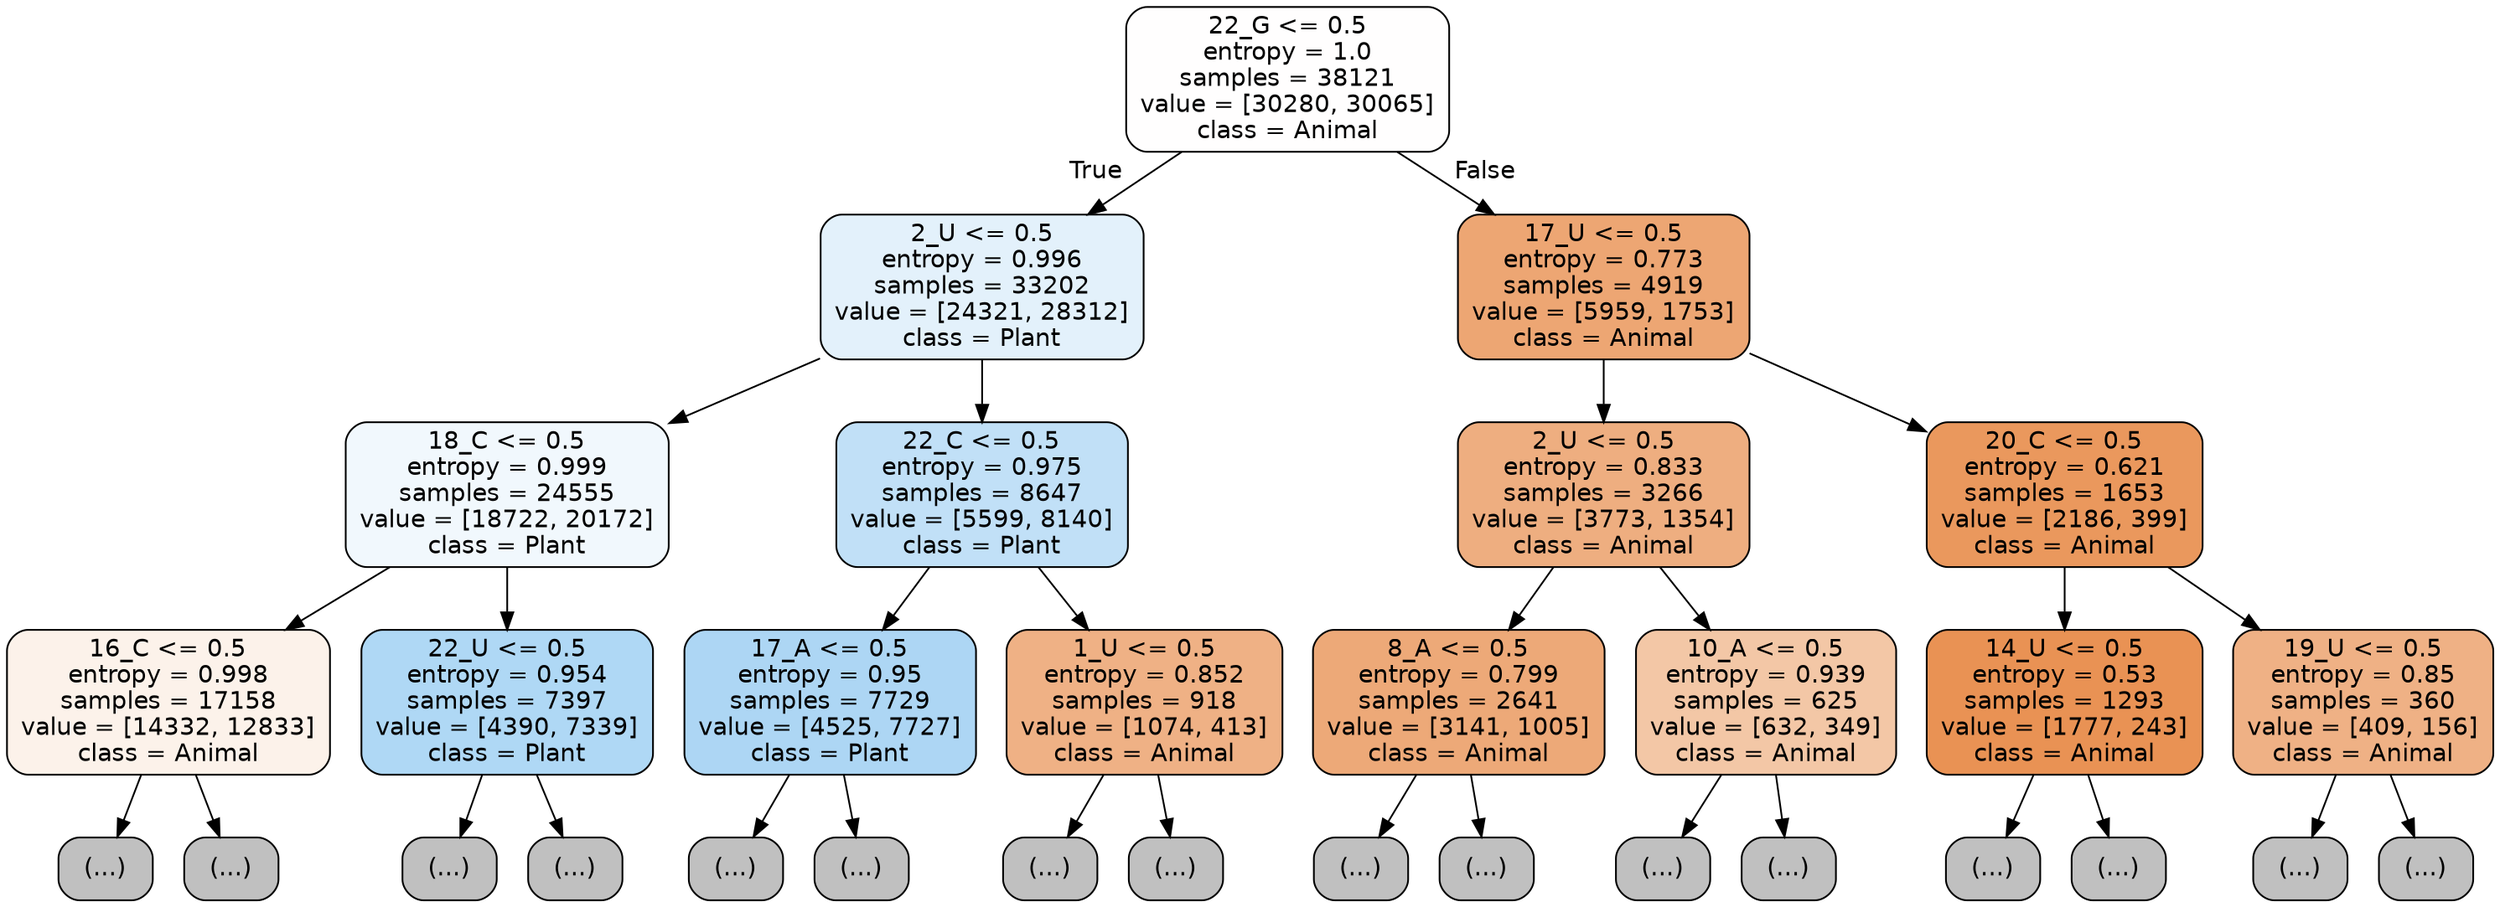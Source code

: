 digraph Tree {
node [shape=box, style="filled, rounded", color="black", fontname="helvetica"] ;
edge [fontname="helvetica"] ;
0 [label="22_G <= 0.5\nentropy = 1.0\nsamples = 38121\nvalue = [30280, 30065]\nclass = Animal", fillcolor="#fffefe"] ;
1 [label="2_U <= 0.5\nentropy = 0.996\nsamples = 33202\nvalue = [24321, 28312]\nclass = Plant", fillcolor="#e3f1fb"] ;
0 -> 1 [labeldistance=2.5, labelangle=45, headlabel="True"] ;
2 [label="18_C <= 0.5\nentropy = 0.999\nsamples = 24555\nvalue = [18722, 20172]\nclass = Plant", fillcolor="#f1f8fd"] ;
1 -> 2 ;
3 [label="16_C <= 0.5\nentropy = 0.998\nsamples = 17158\nvalue = [14332, 12833]\nclass = Animal", fillcolor="#fcf2ea"] ;
2 -> 3 ;
4 [label="(...)", fillcolor="#C0C0C0"] ;
3 -> 4 ;
6547 [label="(...)", fillcolor="#C0C0C0"] ;
3 -> 6547 ;
8422 [label="22_U <= 0.5\nentropy = 0.954\nsamples = 7397\nvalue = [4390, 7339]\nclass = Plant", fillcolor="#afd8f5"] ;
2 -> 8422 ;
8423 [label="(...)", fillcolor="#C0C0C0"] ;
8422 -> 8423 ;
10686 [label="(...)", fillcolor="#C0C0C0"] ;
8422 -> 10686 ;
10959 [label="22_C <= 0.5\nentropy = 0.975\nsamples = 8647\nvalue = [5599, 8140]\nclass = Plant", fillcolor="#c1e0f7"] ;
1 -> 10959 ;
10960 [label="17_A <= 0.5\nentropy = 0.95\nsamples = 7729\nvalue = [4525, 7727]\nclass = Plant", fillcolor="#add6f4"] ;
10959 -> 10960 ;
10961 [label="(...)", fillcolor="#C0C0C0"] ;
10960 -> 10961 ;
13612 [label="(...)", fillcolor="#C0C0C0"] ;
10960 -> 13612 ;
14309 [label="1_U <= 0.5\nentropy = 0.852\nsamples = 918\nvalue = [1074, 413]\nclass = Animal", fillcolor="#efb185"] ;
10959 -> 14309 ;
14310 [label="(...)", fillcolor="#C0C0C0"] ;
14309 -> 14310 ;
14509 [label="(...)", fillcolor="#C0C0C0"] ;
14309 -> 14509 ;
14726 [label="17_U <= 0.5\nentropy = 0.773\nsamples = 4919\nvalue = [5959, 1753]\nclass = Animal", fillcolor="#eda673"] ;
0 -> 14726 [labeldistance=2.5, labelangle=-45, headlabel="False"] ;
14727 [label="2_U <= 0.5\nentropy = 0.833\nsamples = 3266\nvalue = [3773, 1354]\nclass = Animal", fillcolor="#eeae80"] ;
14726 -> 14727 ;
14728 [label="8_A <= 0.5\nentropy = 0.799\nsamples = 2641\nvalue = [3141, 1005]\nclass = Animal", fillcolor="#eda978"] ;
14727 -> 14728 ;
14729 [label="(...)", fillcolor="#C0C0C0"] ;
14728 -> 14729 ;
15558 [label="(...)", fillcolor="#C0C0C0"] ;
14728 -> 15558 ;
15805 [label="10_A <= 0.5\nentropy = 0.939\nsamples = 625\nvalue = [632, 349]\nclass = Animal", fillcolor="#f3c7a6"] ;
14727 -> 15805 ;
15806 [label="(...)", fillcolor="#C0C0C0"] ;
15805 -> 15806 ;
16113 [label="(...)", fillcolor="#C0C0C0"] ;
15805 -> 16113 ;
16212 [label="20_C <= 0.5\nentropy = 0.621\nsamples = 1653\nvalue = [2186, 399]\nclass = Animal", fillcolor="#ea985d"] ;
14726 -> 16212 ;
16213 [label="14_U <= 0.5\nentropy = 0.53\nsamples = 1293\nvalue = [1777, 243]\nclass = Animal", fillcolor="#e99254"] ;
16212 -> 16213 ;
16214 [label="(...)", fillcolor="#C0C0C0"] ;
16213 -> 16214 ;
16513 [label="(...)", fillcolor="#C0C0C0"] ;
16213 -> 16513 ;
16594 [label="19_U <= 0.5\nentropy = 0.85\nsamples = 360\nvalue = [409, 156]\nclass = Animal", fillcolor="#efb185"] ;
16212 -> 16594 ;
16595 [label="(...)", fillcolor="#C0C0C0"] ;
16594 -> 16595 ;
16692 [label="(...)", fillcolor="#C0C0C0"] ;
16594 -> 16692 ;
}